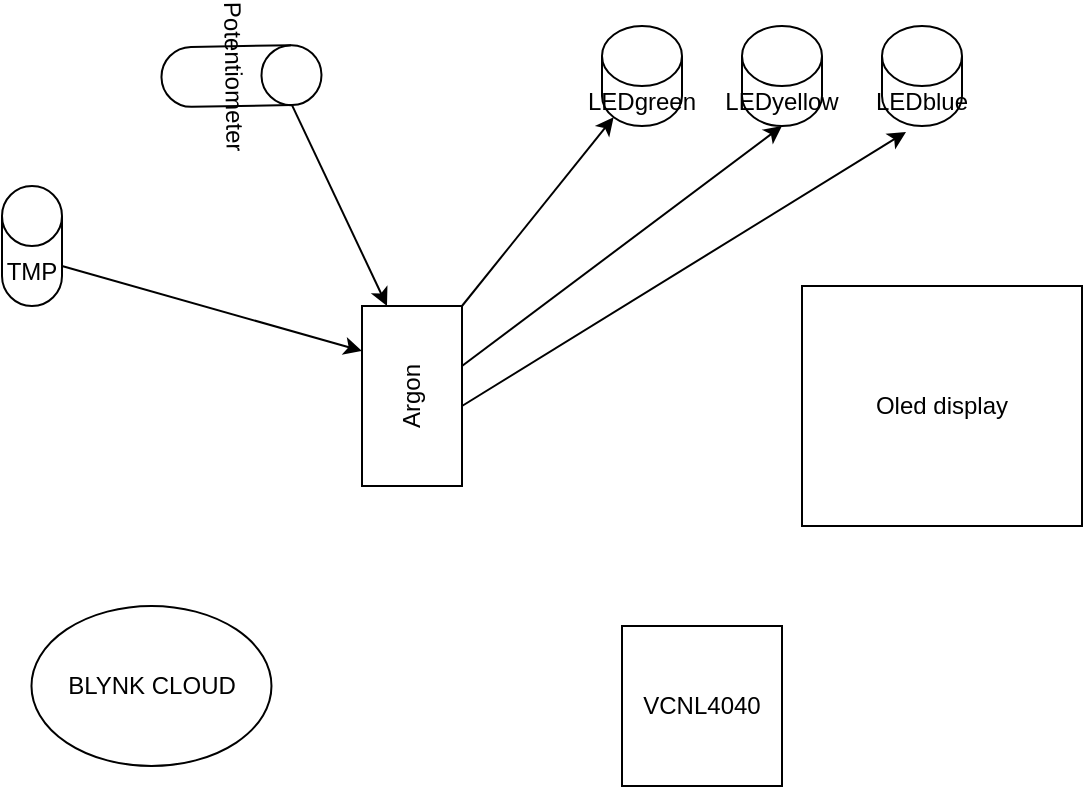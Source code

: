 <mxfile version="21.5.2" type="github">
  <diagram name="Page-1" id="yaolthrJPbwIkEokOWz_">
    <mxGraphModel dx="597" dy="448" grid="1" gridSize="10" guides="1" tooltips="1" connect="1" arrows="1" fold="1" page="1" pageScale="1" pageWidth="850" pageHeight="1100" math="0" shadow="0">
      <root>
        <mxCell id="0" />
        <mxCell id="1" parent="0" />
        <mxCell id="lb98eJrzJXSdnTz772ih-2" value="Argon" style="rounded=0;whiteSpace=wrap;html=1;rotation=-90;" vertex="1" parent="1">
          <mxGeometry x="240" y="230" width="90" height="50" as="geometry" />
        </mxCell>
        <mxCell id="lb98eJrzJXSdnTz772ih-3" value="Potentiometer" style="shape=cylinder3;boundedLbl=1;backgroundOutline=1;size=15;rotation=89;textDirection=ltr;whiteSpace=wrap;html=1;verticalAlign=top;" vertex="1" parent="1">
          <mxGeometry x="184.74" y="55" width="30" height="80" as="geometry" />
        </mxCell>
        <mxCell id="lb98eJrzJXSdnTz772ih-4" value="LEDgreen" style="shape=cylinder3;whiteSpace=wrap;html=1;boundedLbl=1;backgroundOutline=1;size=15;" vertex="1" parent="1">
          <mxGeometry x="380" y="70" width="40" height="50" as="geometry" />
        </mxCell>
        <mxCell id="lb98eJrzJXSdnTz772ih-5" value="LEDyellow" style="shape=cylinder3;whiteSpace=wrap;html=1;boundedLbl=1;backgroundOutline=1;size=15;" vertex="1" parent="1">
          <mxGeometry x="450" y="70" width="40" height="50" as="geometry" />
        </mxCell>
        <mxCell id="lb98eJrzJXSdnTz772ih-6" value="LEDblue" style="shape=cylinder3;whiteSpace=wrap;html=1;boundedLbl=1;backgroundOutline=1;size=15;" vertex="1" parent="1">
          <mxGeometry x="520" y="70" width="40" height="50" as="geometry" />
        </mxCell>
        <mxCell id="lb98eJrzJXSdnTz772ih-7" value="Oled display" style="rounded=0;whiteSpace=wrap;html=1;" vertex="1" parent="1">
          <mxGeometry x="480" y="200" width="140" height="120" as="geometry" />
        </mxCell>
        <mxCell id="lb98eJrzJXSdnTz772ih-8" value="VCNL4040" style="whiteSpace=wrap;html=1;aspect=fixed;" vertex="1" parent="1">
          <mxGeometry x="390" y="370" width="80" height="80" as="geometry" />
        </mxCell>
        <mxCell id="lb98eJrzJXSdnTz772ih-9" value="TMP" style="shape=cylinder3;whiteSpace=wrap;html=1;boundedLbl=1;backgroundOutline=1;size=15;" vertex="1" parent="1">
          <mxGeometry x="80" y="150" width="30" height="60" as="geometry" />
        </mxCell>
        <mxCell id="lb98eJrzJXSdnTz772ih-10" value="BLYNK CLOUD" style="ellipse;whiteSpace=wrap;html=1;" vertex="1" parent="1">
          <mxGeometry x="94.74" y="360" width="120" height="80" as="geometry" />
        </mxCell>
        <mxCell id="lb98eJrzJXSdnTz772ih-11" value="" style="endArrow=classic;html=1;rounded=0;entryX=1;entryY=0.25;entryDx=0;entryDy=0;exitX=1;exitY=0;exitDx=0;exitDy=15;exitPerimeter=0;" edge="1" parent="1" source="lb98eJrzJXSdnTz772ih-3" target="lb98eJrzJXSdnTz772ih-2">
          <mxGeometry width="50" height="50" relative="1" as="geometry">
            <mxPoint x="240" y="120" as="sourcePoint" />
            <mxPoint x="290" y="70" as="targetPoint" />
          </mxGeometry>
        </mxCell>
        <mxCell id="lb98eJrzJXSdnTz772ih-12" value="" style="endArrow=classic;html=1;rounded=0;entryX=0.75;entryY=0;entryDx=0;entryDy=0;" edge="1" parent="1" target="lb98eJrzJXSdnTz772ih-2">
          <mxGeometry width="50" height="50" relative="1" as="geometry">
            <mxPoint x="110" y="190" as="sourcePoint" />
            <mxPoint x="258" y="230" as="targetPoint" />
          </mxGeometry>
        </mxCell>
        <mxCell id="lb98eJrzJXSdnTz772ih-13" value="" style="endArrow=classic;html=1;rounded=0;entryX=0.145;entryY=1;entryDx=0;entryDy=-4.35;entryPerimeter=0;" edge="1" parent="1" target="lb98eJrzJXSdnTz772ih-4">
          <mxGeometry width="50" height="50" relative="1" as="geometry">
            <mxPoint x="310" y="210" as="sourcePoint" />
            <mxPoint x="360" y="160" as="targetPoint" />
          </mxGeometry>
        </mxCell>
        <mxCell id="lb98eJrzJXSdnTz772ih-14" value="" style="endArrow=classic;html=1;rounded=0;entryX=0.5;entryY=1;entryDx=0;entryDy=0;entryPerimeter=0;" edge="1" parent="1" target="lb98eJrzJXSdnTz772ih-5">
          <mxGeometry width="50" height="50" relative="1" as="geometry">
            <mxPoint x="310" y="240" as="sourcePoint" />
            <mxPoint x="360" y="190" as="targetPoint" />
          </mxGeometry>
        </mxCell>
        <mxCell id="lb98eJrzJXSdnTz772ih-15" value="" style="endArrow=classic;html=1;rounded=0;entryX=0.3;entryY=1.06;entryDx=0;entryDy=0;entryPerimeter=0;" edge="1" parent="1" target="lb98eJrzJXSdnTz772ih-6">
          <mxGeometry width="50" height="50" relative="1" as="geometry">
            <mxPoint x="310" y="260" as="sourcePoint" />
            <mxPoint x="360" y="210" as="targetPoint" />
          </mxGeometry>
        </mxCell>
      </root>
    </mxGraphModel>
  </diagram>
</mxfile>
